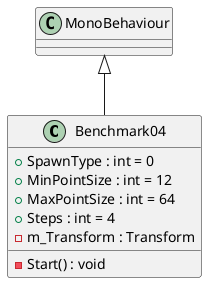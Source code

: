 @startuml
class Benchmark04 {
    + SpawnType : int = 0
    + MinPointSize : int = 12
    + MaxPointSize : int = 64
    + Steps : int = 4
    - m_Transform : Transform
    - Start() : void
}
MonoBehaviour <|-- Benchmark04
@enduml
